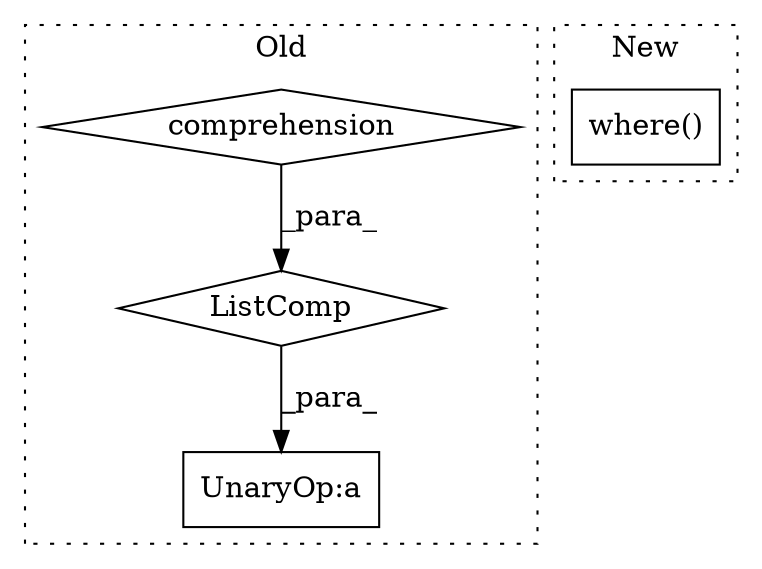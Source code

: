 digraph G {
subgraph cluster0 {
1 [label="ListComp" a="106" s="1459" l="43" shape="diamond"];
3 [label="UnaryOp:a" a="61" s="1548" l="18" shape="box"];
4 [label="comprehension" a="45" s="1462" l="3" shape="diamond"];
label = "Old";
style="dotted";
}
subgraph cluster1 {
2 [label="where()" a="75" s="1966,2036" l="9,1" shape="box"];
label = "New";
style="dotted";
}
1 -> 3 [label="_para_"];
4 -> 1 [label="_para_"];
}